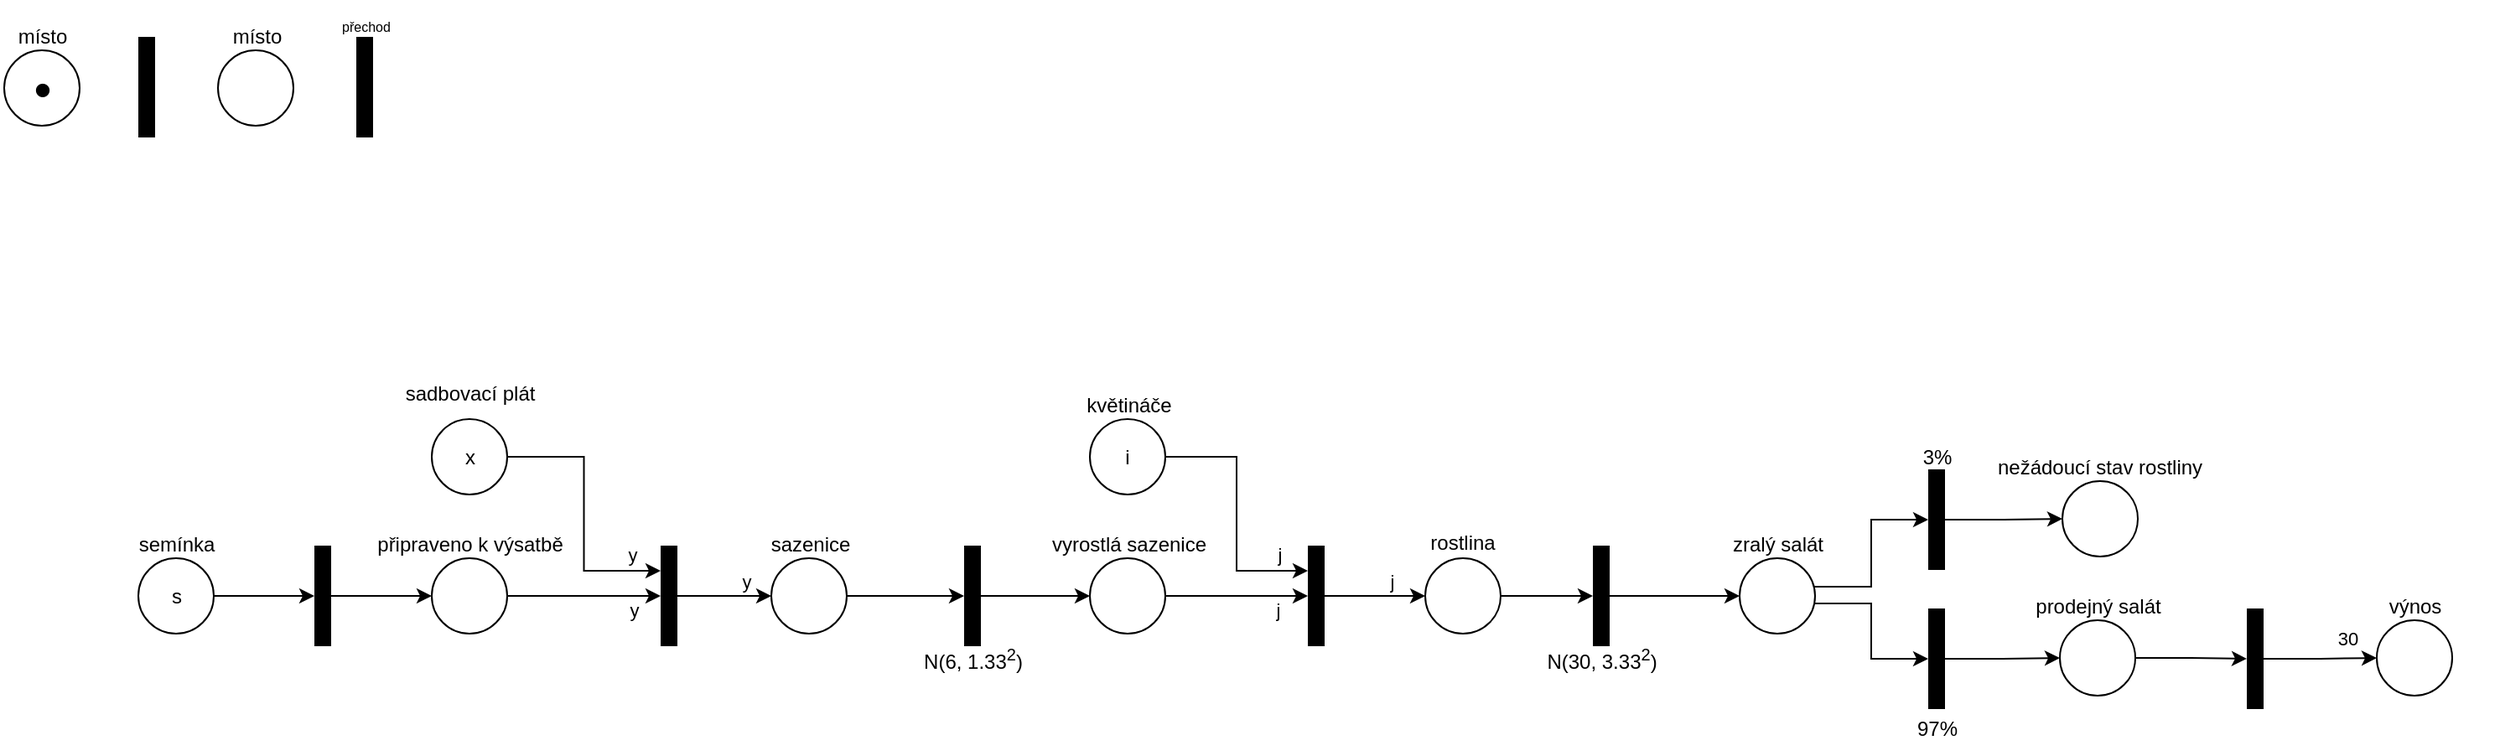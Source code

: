 <mxfile version="24.7.8">
  <diagram name="Page-1" id="SlOQxHc1ZeIWnJ3YO5iF">
    <mxGraphModel dx="1687" dy="993" grid="1" gridSize="10" guides="1" tooltips="1" connect="1" arrows="1" fold="1" page="1" pageScale="1" pageWidth="827" pageHeight="1169" math="0" shadow="0">
      <root>
        <mxCell id="0" />
        <mxCell id="1" parent="0" />
        <mxCell id="9cqDlCr2pAgiw4tXtKMy-1" value="" style="rounded=0;whiteSpace=wrap;html=1;strokeColor=none;fillColor=#000000;" parent="1" vertex="1">
          <mxGeometry x="92.5" y="32" width="10" height="60" as="geometry" />
        </mxCell>
        <mxCell id="0iJL2fDYfF9RaZBV5AV_-18" style="edgeStyle=orthogonalEdgeStyle;rounded=0;orthogonalLoop=1;jettySize=auto;html=1;entryX=0;entryY=0.5;entryDx=0;entryDy=0;" edge="1" parent="1" source="9cqDlCr2pAgiw4tXtKMy-4" target="0iJL2fDYfF9RaZBV5AV_-17">
          <mxGeometry relative="1" as="geometry" />
        </mxCell>
        <mxCell id="0iJL2fDYfF9RaZBV5AV_-23" value="y" style="edgeLabel;html=1;align=center;verticalAlign=middle;resizable=0;points=[];" vertex="1" connectable="0" parent="0iJL2fDYfF9RaZBV5AV_-18">
          <mxGeometry x="-0.13" y="1" relative="1" as="geometry">
            <mxPoint x="35" y="9" as="offset" />
          </mxGeometry>
        </mxCell>
        <mxCell id="0iJL2fDYfF9RaZBV5AV_-14" style="edgeStyle=orthogonalEdgeStyle;rounded=0;orthogonalLoop=1;jettySize=auto;html=1;entryX=0;entryY=0.5;entryDx=0;entryDy=0;" edge="1" parent="1" source="0iJL2fDYfF9RaZBV5AV_-1" target="9cqDlCr2pAgiw4tXtKMy-4">
          <mxGeometry relative="1" as="geometry" />
        </mxCell>
        <mxCell id="0iJL2fDYfF9RaZBV5AV_-1" value="" style="rounded=0;whiteSpace=wrap;html=1;strokeColor=none;fillColor=#000000;" vertex="1" parent="1">
          <mxGeometry x="197.5" y="335.5" width="10" height="60" as="geometry" />
        </mxCell>
        <mxCell id="0iJL2fDYfF9RaZBV5AV_-12" style="edgeStyle=orthogonalEdgeStyle;rounded=0;orthogonalLoop=1;jettySize=auto;html=1;entryX=0;entryY=0.5;entryDx=0;entryDy=0;" edge="1" parent="1" source="0iJL2fDYfF9RaZBV5AV_-9" target="0iJL2fDYfF9RaZBV5AV_-1">
          <mxGeometry relative="1" as="geometry" />
        </mxCell>
        <mxCell id="0iJL2fDYfF9RaZBV5AV_-27" style="edgeStyle=orthogonalEdgeStyle;rounded=0;orthogonalLoop=1;jettySize=auto;html=1;entryX=0;entryY=0.5;entryDx=0;entryDy=0;" edge="1" parent="1" source="0iJL2fDYfF9RaZBV5AV_-17" target="0iJL2fDYfF9RaZBV5AV_-26">
          <mxGeometry relative="1" as="geometry" />
        </mxCell>
        <mxCell id="0iJL2fDYfF9RaZBV5AV_-29" value="y" style="edgeLabel;html=1;align=center;verticalAlign=middle;resizable=0;points=[];" vertex="1" connectable="0" parent="0iJL2fDYfF9RaZBV5AV_-27">
          <mxGeometry x="0.046" relative="1" as="geometry">
            <mxPoint x="11" y="-9" as="offset" />
          </mxGeometry>
        </mxCell>
        <mxCell id="0iJL2fDYfF9RaZBV5AV_-17" value="" style="rounded=0;whiteSpace=wrap;html=1;strokeColor=none;fillColor=#000000;" vertex="1" parent="1">
          <mxGeometry x="404" y="335.5" width="10" height="60" as="geometry" />
        </mxCell>
        <mxCell id="0iJL2fDYfF9RaZBV5AV_-24" style="edgeStyle=orthogonalEdgeStyle;rounded=0;orthogonalLoop=1;jettySize=auto;html=1;entryX=0;entryY=0.25;entryDx=0;entryDy=0;" edge="1" parent="1" source="0iJL2fDYfF9RaZBV5AV_-21" target="0iJL2fDYfF9RaZBV5AV_-17">
          <mxGeometry relative="1" as="geometry" />
        </mxCell>
        <mxCell id="0iJL2fDYfF9RaZBV5AV_-25" value="y" style="edgeLabel;html=1;align=center;verticalAlign=middle;resizable=0;points=[];" vertex="1" connectable="0" parent="0iJL2fDYfF9RaZBV5AV_-24">
          <mxGeometry x="0.726" y="1" relative="1" as="geometry">
            <mxPoint x="5" y="-9" as="offset" />
          </mxGeometry>
        </mxCell>
        <mxCell id="0iJL2fDYfF9RaZBV5AV_-33" style="edgeStyle=orthogonalEdgeStyle;rounded=0;orthogonalLoop=1;jettySize=auto;html=1;entryX=0;entryY=0.5;entryDx=0;entryDy=0;" edge="1" parent="1" source="0iJL2fDYfF9RaZBV5AV_-26" target="0iJL2fDYfF9RaZBV5AV_-31">
          <mxGeometry relative="1" as="geometry" />
        </mxCell>
        <mxCell id="0iJL2fDYfF9RaZBV5AV_-36" style="edgeStyle=orthogonalEdgeStyle;rounded=0;orthogonalLoop=1;jettySize=auto;html=1;entryX=0;entryY=0.5;entryDx=0;entryDy=0;" edge="1" parent="1" source="0iJL2fDYfF9RaZBV5AV_-31" target="0iJL2fDYfF9RaZBV5AV_-35">
          <mxGeometry relative="1" as="geometry" />
        </mxCell>
        <mxCell id="0iJL2fDYfF9RaZBV5AV_-31" value="" style="rounded=0;whiteSpace=wrap;html=1;strokeColor=none;fillColor=#000000;" vertex="1" parent="1">
          <mxGeometry x="585" y="335.5" width="10" height="60" as="geometry" />
        </mxCell>
        <mxCell id="0iJL2fDYfF9RaZBV5AV_-34" value="N(6, 1.33&lt;sup&gt;2&lt;/sup&gt;)" style="text;html=1;align=center;verticalAlign=middle;resizable=0;points=[];autosize=1;strokeColor=none;fillColor=none;" vertex="1" parent="1">
          <mxGeometry x="550" y="388" width="80" height="30" as="geometry" />
        </mxCell>
        <mxCell id="0iJL2fDYfF9RaZBV5AV_-39" style="edgeStyle=orthogonalEdgeStyle;rounded=0;orthogonalLoop=1;jettySize=auto;html=1;entryX=0;entryY=0.5;entryDx=0;entryDy=0;" edge="1" parent="1" source="0iJL2fDYfF9RaZBV5AV_-35" target="0iJL2fDYfF9RaZBV5AV_-38">
          <mxGeometry relative="1" as="geometry" />
        </mxCell>
        <mxCell id="0iJL2fDYfF9RaZBV5AV_-44" value="j" style="edgeLabel;html=1;align=center;verticalAlign=middle;resizable=0;points=[];" vertex="1" connectable="0" parent="0iJL2fDYfF9RaZBV5AV_-39">
          <mxGeometry x="0.573" y="2" relative="1" as="geometry">
            <mxPoint y="10" as="offset" />
          </mxGeometry>
        </mxCell>
        <mxCell id="0iJL2fDYfF9RaZBV5AV_-46" style="edgeStyle=orthogonalEdgeStyle;rounded=0;orthogonalLoop=1;jettySize=auto;html=1;entryX=0;entryY=0.5;entryDx=0;entryDy=0;" edge="1" parent="1" source="0iJL2fDYfF9RaZBV5AV_-38" target="0iJL2fDYfF9RaZBV5AV_-45">
          <mxGeometry relative="1" as="geometry" />
        </mxCell>
        <mxCell id="0iJL2fDYfF9RaZBV5AV_-47" value="j" style="edgeLabel;html=1;align=center;verticalAlign=middle;resizable=0;points=[];" vertex="1" connectable="0" parent="0iJL2fDYfF9RaZBV5AV_-46">
          <mxGeometry x="0.005" relative="1" as="geometry">
            <mxPoint x="10" y="-9" as="offset" />
          </mxGeometry>
        </mxCell>
        <mxCell id="0iJL2fDYfF9RaZBV5AV_-38" value="" style="rounded=0;whiteSpace=wrap;html=1;strokeColor=none;fillColor=#000000;" vertex="1" parent="1">
          <mxGeometry x="790" y="335.5" width="10" height="60" as="geometry" />
        </mxCell>
        <mxCell id="0iJL2fDYfF9RaZBV5AV_-42" style="edgeStyle=orthogonalEdgeStyle;rounded=0;orthogonalLoop=1;jettySize=auto;html=1;entryX=0;entryY=0.25;entryDx=0;entryDy=0;" edge="1" parent="1" source="0iJL2fDYfF9RaZBV5AV_-40" target="0iJL2fDYfF9RaZBV5AV_-38">
          <mxGeometry relative="1" as="geometry" />
        </mxCell>
        <mxCell id="0iJL2fDYfF9RaZBV5AV_-43" value="j" style="edgeLabel;html=1;align=center;verticalAlign=middle;resizable=0;points=[];" vertex="1" connectable="0" parent="0iJL2fDYfF9RaZBV5AV_-42">
          <mxGeometry x="0.726" y="1" relative="1" as="geometry">
            <mxPoint x="4" y="-9" as="offset" />
          </mxGeometry>
        </mxCell>
        <mxCell id="0iJL2fDYfF9RaZBV5AV_-52" style="edgeStyle=orthogonalEdgeStyle;rounded=0;orthogonalLoop=1;jettySize=auto;html=1;entryX=0;entryY=0.5;entryDx=0;entryDy=0;" edge="1" parent="1" source="0iJL2fDYfF9RaZBV5AV_-45" target="0iJL2fDYfF9RaZBV5AV_-50">
          <mxGeometry relative="1" as="geometry" />
        </mxCell>
        <mxCell id="0iJL2fDYfF9RaZBV5AV_-53" style="edgeStyle=orthogonalEdgeStyle;rounded=0;orthogonalLoop=1;jettySize=auto;html=1;entryX=0;entryY=0.5;entryDx=0;entryDy=0;" edge="1" parent="1" source="0iJL2fDYfF9RaZBV5AV_-50" target="0iJL2fDYfF9RaZBV5AV_-49">
          <mxGeometry relative="1" as="geometry" />
        </mxCell>
        <mxCell id="0iJL2fDYfF9RaZBV5AV_-50" value="" style="rounded=0;whiteSpace=wrap;html=1;strokeColor=none;fillColor=#000000;" vertex="1" parent="1">
          <mxGeometry x="960" y="335.5" width="10" height="60" as="geometry" />
        </mxCell>
        <mxCell id="0iJL2fDYfF9RaZBV5AV_-54" value="N(30, 3.33&lt;sup&gt;2&lt;/sup&gt;)" style="text;html=1;align=center;verticalAlign=middle;resizable=0;points=[];autosize=1;strokeColor=none;fillColor=none;" vertex="1" parent="1">
          <mxGeometry x="920" y="388" width="90" height="30" as="geometry" />
        </mxCell>
        <mxCell id="0iJL2fDYfF9RaZBV5AV_-55" value="" style="group" vertex="1" connectable="0" parent="1">
          <mxGeometry x="622.5" y="320" width="120" height="68" as="geometry" />
        </mxCell>
        <mxCell id="0iJL2fDYfF9RaZBV5AV_-35" value="" style="ellipse;whiteSpace=wrap;html=1;aspect=fixed;" vertex="1" parent="0iJL2fDYfF9RaZBV5AV_-55">
          <mxGeometry x="37.5" y="23" width="45" height="45" as="geometry" />
        </mxCell>
        <mxCell id="0iJL2fDYfF9RaZBV5AV_-37" value="vyrostlá sazenice" style="text;html=1;align=center;verticalAlign=middle;resizable=0;points=[];autosize=1;strokeColor=none;fillColor=none;" vertex="1" parent="0iJL2fDYfF9RaZBV5AV_-55">
          <mxGeometry width="120" height="30" as="geometry" />
        </mxCell>
        <mxCell id="0iJL2fDYfF9RaZBV5AV_-56" value="" style="group" vertex="1" connectable="0" parent="1">
          <mxGeometry x="647.5" y="237" width="70" height="68" as="geometry" />
        </mxCell>
        <mxCell id="0iJL2fDYfF9RaZBV5AV_-40" value="i" style="ellipse;whiteSpace=wrap;html=1;aspect=fixed;" vertex="1" parent="0iJL2fDYfF9RaZBV5AV_-56">
          <mxGeometry x="12.5" y="23" width="45" height="45" as="geometry" />
        </mxCell>
        <mxCell id="0iJL2fDYfF9RaZBV5AV_-41" value="květináče" style="text;html=1;align=center;verticalAlign=middle;resizable=0;points=[];autosize=1;strokeColor=none;fillColor=none;" vertex="1" parent="0iJL2fDYfF9RaZBV5AV_-56">
          <mxGeometry width="70" height="30" as="geometry" />
        </mxCell>
        <mxCell id="0iJL2fDYfF9RaZBV5AV_-57" value="" style="group" vertex="1" connectable="0" parent="1">
          <mxGeometry x="851.5" y="319" width="60" height="69" as="geometry" />
        </mxCell>
        <mxCell id="0iJL2fDYfF9RaZBV5AV_-45" value="" style="ellipse;whiteSpace=wrap;html=1;aspect=fixed;" vertex="1" parent="0iJL2fDYfF9RaZBV5AV_-57">
          <mxGeometry x="8.5" y="24" width="45" height="45" as="geometry" />
        </mxCell>
        <mxCell id="0iJL2fDYfF9RaZBV5AV_-48" value="rostlina" style="text;html=1;align=center;verticalAlign=middle;resizable=0;points=[];autosize=1;strokeColor=none;fillColor=none;" vertex="1" parent="0iJL2fDYfF9RaZBV5AV_-57">
          <mxGeometry width="60" height="30" as="geometry" />
        </mxCell>
        <mxCell id="0iJL2fDYfF9RaZBV5AV_-58" value="" style="group" vertex="1" connectable="0" parent="1">
          <mxGeometry x="1030" y="320" width="80" height="68" as="geometry" />
        </mxCell>
        <mxCell id="0iJL2fDYfF9RaZBV5AV_-49" value="" style="ellipse;whiteSpace=wrap;html=1;aspect=fixed;" vertex="1" parent="0iJL2fDYfF9RaZBV5AV_-58">
          <mxGeometry x="17.5" y="23" width="45" height="45" as="geometry" />
        </mxCell>
        <mxCell id="0iJL2fDYfF9RaZBV5AV_-51" value="zralý salát" style="text;html=1;align=center;verticalAlign=middle;resizable=0;points=[];autosize=1;strokeColor=none;fillColor=none;" vertex="1" parent="0iJL2fDYfF9RaZBV5AV_-58">
          <mxGeometry width="80" height="30" as="geometry" />
        </mxCell>
        <mxCell id="0iJL2fDYfF9RaZBV5AV_-59" value="" style="group" vertex="1" connectable="0" parent="1">
          <mxGeometry x="457.5" y="320" width="70" height="68" as="geometry" />
        </mxCell>
        <mxCell id="0iJL2fDYfF9RaZBV5AV_-26" value="" style="ellipse;whiteSpace=wrap;html=1;aspect=fixed;" vertex="1" parent="0iJL2fDYfF9RaZBV5AV_-59">
          <mxGeometry x="12.5" y="23" width="45" height="45" as="geometry" />
        </mxCell>
        <mxCell id="0iJL2fDYfF9RaZBV5AV_-28" value="sazenice" style="text;html=1;align=center;verticalAlign=middle;resizable=0;points=[];autosize=1;strokeColor=none;fillColor=none;" vertex="1" parent="0iJL2fDYfF9RaZBV5AV_-59">
          <mxGeometry width="70" height="30" as="geometry" />
        </mxCell>
        <mxCell id="0iJL2fDYfF9RaZBV5AV_-60" value="" style="group" vertex="1" connectable="0" parent="1">
          <mxGeometry x="225" y="320" width="130" height="68" as="geometry" />
        </mxCell>
        <mxCell id="9cqDlCr2pAgiw4tXtKMy-4" value="" style="ellipse;whiteSpace=wrap;html=1;aspect=fixed;" parent="0iJL2fDYfF9RaZBV5AV_-60" vertex="1">
          <mxGeometry x="42.5" y="23" width="45" height="45" as="geometry" />
        </mxCell>
        <mxCell id="0iJL2fDYfF9RaZBV5AV_-15" value="připraveno k výsatbě" style="text;html=1;align=center;verticalAlign=middle;resizable=0;points=[];autosize=1;strokeColor=none;fillColor=none;" vertex="1" parent="0iJL2fDYfF9RaZBV5AV_-60">
          <mxGeometry width="130" height="30" as="geometry" />
        </mxCell>
        <mxCell id="0iJL2fDYfF9RaZBV5AV_-61" value="" style="group" vertex="1" connectable="0" parent="1">
          <mxGeometry x="240" y="230" width="100" height="75" as="geometry" />
        </mxCell>
        <mxCell id="0iJL2fDYfF9RaZBV5AV_-21" value="x" style="ellipse;whiteSpace=wrap;html=1;aspect=fixed;" vertex="1" parent="0iJL2fDYfF9RaZBV5AV_-61">
          <mxGeometry x="27.5" y="30" width="45" height="45" as="geometry" />
        </mxCell>
        <mxCell id="0iJL2fDYfF9RaZBV5AV_-22" value="sadbovací plát" style="text;html=1;align=center;verticalAlign=middle;resizable=0;points=[];autosize=1;strokeColor=none;fillColor=none;" vertex="1" parent="0iJL2fDYfF9RaZBV5AV_-61">
          <mxGeometry width="100" height="30" as="geometry" />
        </mxCell>
        <mxCell id="0iJL2fDYfF9RaZBV5AV_-62" value="" style="group" vertex="1" connectable="0" parent="1">
          <mxGeometry x="80" y="320" width="70" height="68" as="geometry" />
        </mxCell>
        <mxCell id="0iJL2fDYfF9RaZBV5AV_-9" value="s" style="ellipse;whiteSpace=wrap;html=1;aspect=fixed;" vertex="1" parent="0iJL2fDYfF9RaZBV5AV_-62">
          <mxGeometry x="12.5" y="23" width="45" height="45" as="geometry" />
        </mxCell>
        <mxCell id="0iJL2fDYfF9RaZBV5AV_-13" value="semínka" style="text;html=1;align=center;verticalAlign=middle;resizable=0;points=[];autosize=1;strokeColor=none;fillColor=none;" vertex="1" parent="0iJL2fDYfF9RaZBV5AV_-62">
          <mxGeometry width="70" height="30" as="geometry" />
        </mxCell>
        <mxCell id="0iJL2fDYfF9RaZBV5AV_-63" value="" style="group" vertex="1" connectable="0" parent="1">
          <mxGeometry x="122.5" y="17" width="80" height="68" as="geometry" />
        </mxCell>
        <mxCell id="0iJL2fDYfF9RaZBV5AV_-64" value="" style="ellipse;whiteSpace=wrap;html=1;aspect=fixed;" vertex="1" parent="0iJL2fDYfF9RaZBV5AV_-63">
          <mxGeometry x="17.5" y="23" width="45" height="45" as="geometry" />
        </mxCell>
        <mxCell id="0iJL2fDYfF9RaZBV5AV_-65" value="místo" style="text;html=1;align=center;verticalAlign=middle;resizable=0;points=[];autosize=1;strokeColor=none;fillColor=none;" vertex="1" parent="0iJL2fDYfF9RaZBV5AV_-63">
          <mxGeometry x="15" width="50" height="30" as="geometry" />
        </mxCell>
        <mxCell id="0iJL2fDYfF9RaZBV5AV_-69" value="" style="group" vertex="1" connectable="0" parent="1">
          <mxGeometry x="202.5" y="10" width="50" height="82" as="geometry" />
        </mxCell>
        <mxCell id="0iJL2fDYfF9RaZBV5AV_-67" value="" style="rounded=0;whiteSpace=wrap;html=1;strokeColor=none;fillColor=#000000;" vertex="1" parent="0iJL2fDYfF9RaZBV5AV_-69">
          <mxGeometry x="20" y="22" width="10" height="60" as="geometry" />
        </mxCell>
        <mxCell id="0iJL2fDYfF9RaZBV5AV_-68" value="&lt;font style=&quot;font-size: 8px;&quot;&gt;přechod&lt;/font&gt;" style="text;html=1;align=center;verticalAlign=middle;resizable=0;points=[];autosize=1;strokeColor=none;fillColor=none;" vertex="1" parent="0iJL2fDYfF9RaZBV5AV_-69">
          <mxGeometry width="50" height="30" as="geometry" />
        </mxCell>
        <mxCell id="0iJL2fDYfF9RaZBV5AV_-71" value="" style="group" vertex="1" connectable="0" parent="1">
          <mxGeometry x="10" y="17" width="50" height="68" as="geometry" />
        </mxCell>
        <mxCell id="0iJL2fDYfF9RaZBV5AV_-3" value="&lt;font style=&quot;font-size: 30px;&quot;&gt;•&lt;/font&gt;" style="ellipse;whiteSpace=wrap;html=1;aspect=fixed;" vertex="1" parent="0iJL2fDYfF9RaZBV5AV_-71">
          <mxGeometry x="2.5" y="23" width="45" height="45" as="geometry" />
        </mxCell>
        <mxCell id="0iJL2fDYfF9RaZBV5AV_-70" value="místo" style="text;html=1;align=center;verticalAlign=middle;resizable=0;points=[];autosize=1;strokeColor=none;fillColor=none;" vertex="1" parent="0iJL2fDYfF9RaZBV5AV_-71">
          <mxGeometry width="50" height="30" as="geometry" />
        </mxCell>
        <mxCell id="0iJL2fDYfF9RaZBV5AV_-83" style="edgeStyle=orthogonalEdgeStyle;rounded=0;orthogonalLoop=1;jettySize=auto;html=1;entryX=0;entryY=0.5;entryDx=0;entryDy=0;" edge="1" parent="1" source="0iJL2fDYfF9RaZBV5AV_-72" target="0iJL2fDYfF9RaZBV5AV_-81">
          <mxGeometry relative="1" as="geometry" />
        </mxCell>
        <mxCell id="0iJL2fDYfF9RaZBV5AV_-72" value="" style="rounded=0;whiteSpace=wrap;html=1;strokeColor=none;fillColor=#000000;" vertex="1" parent="1">
          <mxGeometry x="1160" y="290" width="10" height="60" as="geometry" />
        </mxCell>
        <mxCell id="0iJL2fDYfF9RaZBV5AV_-87" style="edgeStyle=orthogonalEdgeStyle;rounded=0;orthogonalLoop=1;jettySize=auto;html=1;entryX=0;entryY=0.5;entryDx=0;entryDy=0;" edge="1" parent="1" source="0iJL2fDYfF9RaZBV5AV_-73" target="0iJL2fDYfF9RaZBV5AV_-85">
          <mxGeometry relative="1" as="geometry" />
        </mxCell>
        <mxCell id="0iJL2fDYfF9RaZBV5AV_-73" value="" style="rounded=0;whiteSpace=wrap;html=1;strokeColor=none;fillColor=#000000;" vertex="1" parent="1">
          <mxGeometry x="1160" y="373" width="10" height="60" as="geometry" />
        </mxCell>
        <mxCell id="0iJL2fDYfF9RaZBV5AV_-74" style="edgeStyle=orthogonalEdgeStyle;rounded=0;orthogonalLoop=1;jettySize=auto;html=1;entryX=0;entryY=0.5;entryDx=0;entryDy=0;" edge="1" parent="1" source="0iJL2fDYfF9RaZBV5AV_-49" target="0iJL2fDYfF9RaZBV5AV_-72">
          <mxGeometry relative="1" as="geometry">
            <Array as="points">
              <mxPoint x="1126" y="360" />
              <mxPoint x="1126" y="320" />
            </Array>
          </mxGeometry>
        </mxCell>
        <mxCell id="0iJL2fDYfF9RaZBV5AV_-75" style="edgeStyle=orthogonalEdgeStyle;rounded=0;orthogonalLoop=1;jettySize=auto;html=1;entryX=0;entryY=0.5;entryDx=0;entryDy=0;" edge="1" parent="1" source="0iJL2fDYfF9RaZBV5AV_-49" target="0iJL2fDYfF9RaZBV5AV_-73">
          <mxGeometry relative="1" as="geometry">
            <Array as="points">
              <mxPoint x="1126" y="370" />
              <mxPoint x="1126" y="403" />
            </Array>
          </mxGeometry>
        </mxCell>
        <mxCell id="0iJL2fDYfF9RaZBV5AV_-76" value="3%" style="text;html=1;align=center;verticalAlign=middle;resizable=0;points=[];autosize=1;strokeColor=none;fillColor=none;" vertex="1" parent="1">
          <mxGeometry x="1145" y="268" width="40" height="30" as="geometry" />
        </mxCell>
        <mxCell id="0iJL2fDYfF9RaZBV5AV_-77" value="97%" style="text;html=1;align=center;verticalAlign=middle;resizable=0;points=[];autosize=1;strokeColor=none;fillColor=none;" vertex="1" parent="1">
          <mxGeometry x="1140" y="430" width="50" height="30" as="geometry" />
        </mxCell>
        <mxCell id="0iJL2fDYfF9RaZBV5AV_-80" value="" style="group" vertex="1" connectable="0" parent="1">
          <mxGeometry x="1185" y="274" width="155" height="68" as="geometry" />
        </mxCell>
        <mxCell id="0iJL2fDYfF9RaZBV5AV_-81" value="" style="ellipse;whiteSpace=wrap;html=1;aspect=fixed;" vertex="1" parent="0iJL2fDYfF9RaZBV5AV_-80">
          <mxGeometry x="54.997" y="23" width="45" height="45" as="geometry" />
        </mxCell>
        <mxCell id="0iJL2fDYfF9RaZBV5AV_-82" value="nežádoucí stav rostliny" style="text;html=1;align=center;verticalAlign=middle;resizable=0;points=[];autosize=1;strokeColor=none;fillColor=none;" vertex="1" parent="0iJL2fDYfF9RaZBV5AV_-80">
          <mxGeometry x="2.496" width="150" height="30" as="geometry" />
        </mxCell>
        <mxCell id="0iJL2fDYfF9RaZBV5AV_-84" value="" style="group" vertex="1" connectable="0" parent="1">
          <mxGeometry x="1221" y="357" width="90" height="68" as="geometry" />
        </mxCell>
        <mxCell id="0iJL2fDYfF9RaZBV5AV_-85" value="" style="ellipse;whiteSpace=wrap;html=1;aspect=fixed;" vertex="1" parent="0iJL2fDYfF9RaZBV5AV_-84">
          <mxGeometry x="17.5" y="23" width="45" height="45" as="geometry" />
        </mxCell>
        <mxCell id="0iJL2fDYfF9RaZBV5AV_-86" value="prodejný salát" style="text;html=1;align=center;verticalAlign=middle;resizable=0;points=[];autosize=1;strokeColor=none;fillColor=none;" vertex="1" parent="0iJL2fDYfF9RaZBV5AV_-84">
          <mxGeometry x="-10" width="100" height="30" as="geometry" />
        </mxCell>
        <mxCell id="0iJL2fDYfF9RaZBV5AV_-95" style="edgeStyle=orthogonalEdgeStyle;rounded=0;orthogonalLoop=1;jettySize=auto;html=1;entryX=0;entryY=0.5;entryDx=0;entryDy=0;" edge="1" parent="1" source="0iJL2fDYfF9RaZBV5AV_-89" target="0iJL2fDYfF9RaZBV5AV_-93">
          <mxGeometry relative="1" as="geometry" />
        </mxCell>
        <mxCell id="0iJL2fDYfF9RaZBV5AV_-96" value="30" style="edgeLabel;html=1;align=center;verticalAlign=middle;resizable=0;points=[];" vertex="1" connectable="0" parent="0iJL2fDYfF9RaZBV5AV_-95">
          <mxGeometry x="-0.093" y="1" relative="1" as="geometry">
            <mxPoint x="19" y="-11" as="offset" />
          </mxGeometry>
        </mxCell>
        <mxCell id="0iJL2fDYfF9RaZBV5AV_-89" value="" style="rounded=0;whiteSpace=wrap;html=1;strokeColor=none;fillColor=#000000;" vertex="1" parent="1">
          <mxGeometry x="1350" y="373" width="10" height="60" as="geometry" />
        </mxCell>
        <mxCell id="0iJL2fDYfF9RaZBV5AV_-90" style="edgeStyle=orthogonalEdgeStyle;rounded=0;orthogonalLoop=1;jettySize=auto;html=1;entryX=0;entryY=0.5;entryDx=0;entryDy=0;" edge="1" parent="1" source="0iJL2fDYfF9RaZBV5AV_-85" target="0iJL2fDYfF9RaZBV5AV_-89">
          <mxGeometry relative="1" as="geometry" />
        </mxCell>
        <mxCell id="0iJL2fDYfF9RaZBV5AV_-92" value="" style="group" vertex="1" connectable="0" parent="1">
          <mxGeometry x="1410" y="357" width="90" height="68" as="geometry" />
        </mxCell>
        <mxCell id="0iJL2fDYfF9RaZBV5AV_-93" value="" style="ellipse;whiteSpace=wrap;html=1;aspect=fixed;" vertex="1" parent="0iJL2fDYfF9RaZBV5AV_-92">
          <mxGeometry x="17.5" y="23" width="45" height="45" as="geometry" />
        </mxCell>
        <mxCell id="0iJL2fDYfF9RaZBV5AV_-94" value="výnos" style="text;html=1;align=center;verticalAlign=middle;resizable=0;points=[];autosize=1;strokeColor=none;fillColor=none;" vertex="1" parent="0iJL2fDYfF9RaZBV5AV_-92">
          <mxGeometry x="15" width="50" height="30" as="geometry" />
        </mxCell>
      </root>
    </mxGraphModel>
  </diagram>
</mxfile>
